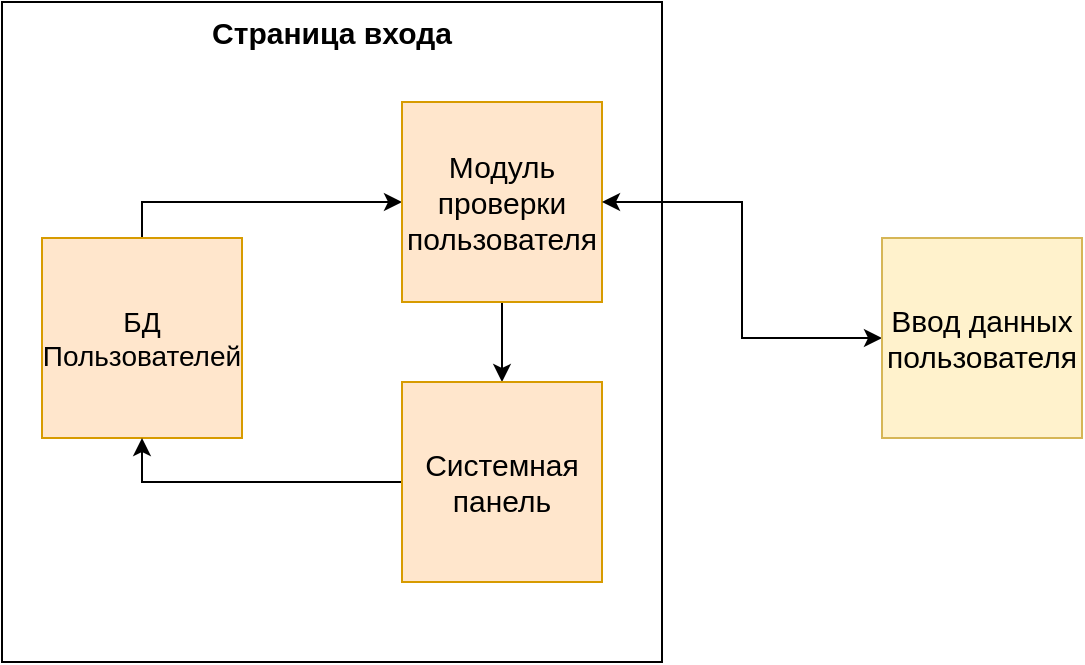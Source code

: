 <mxfile version="21.7.5" type="device">
  <diagram name="Страница — 1" id="Vz8HSenxVaQ9oyIMM9pu">
    <mxGraphModel dx="1050" dy="581" grid="1" gridSize="10" guides="1" tooltips="1" connect="1" arrows="1" fold="1" page="1" pageScale="1" pageWidth="827" pageHeight="1169" math="0" shadow="0">
      <root>
        <mxCell id="0" />
        <mxCell id="1" parent="0" />
        <mxCell id="gNF94SxS_pXNf6LUNsGS-6" value="" style="whiteSpace=wrap;html=1;aspect=fixed;fillColor=none;fontSize=15;" vertex="1" parent="1">
          <mxGeometry x="200" y="120" width="330" height="330" as="geometry" />
        </mxCell>
        <mxCell id="gNF94SxS_pXNf6LUNsGS-11" style="edgeStyle=orthogonalEdgeStyle;rounded=0;orthogonalLoop=1;jettySize=auto;html=1;exitX=0.5;exitY=0;exitDx=0;exitDy=0;fontSize=15;" edge="1" parent="1" source="gNF94SxS_pXNf6LUNsGS-2" target="gNF94SxS_pXNf6LUNsGS-3">
          <mxGeometry relative="1" as="geometry">
            <Array as="points">
              <mxPoint x="270" y="220" />
            </Array>
          </mxGeometry>
        </mxCell>
        <mxCell id="gNF94SxS_pXNf6LUNsGS-2" value="БД Пользователей" style="whiteSpace=wrap;html=1;aspect=fixed;fillColor=#ffe6cc;strokeColor=#d79b00;fontSize=14;" vertex="1" parent="1">
          <mxGeometry x="220" y="238" width="100" height="100" as="geometry" />
        </mxCell>
        <mxCell id="gNF94SxS_pXNf6LUNsGS-9" style="edgeStyle=orthogonalEdgeStyle;rounded=0;orthogonalLoop=1;jettySize=auto;html=1;exitX=0.5;exitY=1;exitDx=0;exitDy=0;entryX=0.5;entryY=0;entryDx=0;entryDy=0;fontSize=15;" edge="1" parent="1" source="gNF94SxS_pXNf6LUNsGS-3" target="gNF94SxS_pXNf6LUNsGS-4">
          <mxGeometry relative="1" as="geometry" />
        </mxCell>
        <mxCell id="gNF94SxS_pXNf6LUNsGS-3" value="Модуль проверки пользователя" style="whiteSpace=wrap;html=1;aspect=fixed;fillColor=#ffe6cc;strokeColor=#d79b00;fontSize=15;" vertex="1" parent="1">
          <mxGeometry x="400" y="170" width="100" height="100" as="geometry" />
        </mxCell>
        <mxCell id="gNF94SxS_pXNf6LUNsGS-10" style="edgeStyle=orthogonalEdgeStyle;rounded=0;orthogonalLoop=1;jettySize=auto;html=1;exitX=0;exitY=0.5;exitDx=0;exitDy=0;entryX=0.5;entryY=1;entryDx=0;entryDy=0;fontSize=15;" edge="1" parent="1" source="gNF94SxS_pXNf6LUNsGS-4" target="gNF94SxS_pXNf6LUNsGS-2">
          <mxGeometry relative="1" as="geometry" />
        </mxCell>
        <mxCell id="gNF94SxS_pXNf6LUNsGS-4" value="Системная панель" style="whiteSpace=wrap;html=1;aspect=fixed;fillColor=#ffe6cc;strokeColor=#d79b00;fontSize=15;" vertex="1" parent="1">
          <mxGeometry x="400" y="310" width="100" height="100" as="geometry" />
        </mxCell>
        <mxCell id="gNF94SxS_pXNf6LUNsGS-8" style="edgeStyle=orthogonalEdgeStyle;rounded=0;orthogonalLoop=1;jettySize=auto;html=1;exitX=0;exitY=0.5;exitDx=0;exitDy=0;entryX=1;entryY=0.5;entryDx=0;entryDy=0;startArrow=classic;startFill=1;fontSize=15;" edge="1" parent="1" source="gNF94SxS_pXNf6LUNsGS-5" target="gNF94SxS_pXNf6LUNsGS-3">
          <mxGeometry relative="1" as="geometry">
            <mxPoint x="580" y="240" as="targetPoint" />
          </mxGeometry>
        </mxCell>
        <mxCell id="gNF94SxS_pXNf6LUNsGS-5" value="Ввод данных пользователя" style="whiteSpace=wrap;html=1;aspect=fixed;fillColor=#fff2cc;strokeColor=#d6b656;fontSize=15;" vertex="1" parent="1">
          <mxGeometry x="640" y="238" width="100" height="100" as="geometry" />
        </mxCell>
        <mxCell id="gNF94SxS_pXNf6LUNsGS-7" value="Страница входа" style="text;html=1;strokeColor=none;fillColor=none;align=center;verticalAlign=middle;whiteSpace=wrap;rounded=0;fontSize=15;fontStyle=1" vertex="1" parent="1">
          <mxGeometry x="285" y="120" width="160" height="30" as="geometry" />
        </mxCell>
      </root>
    </mxGraphModel>
  </diagram>
</mxfile>

